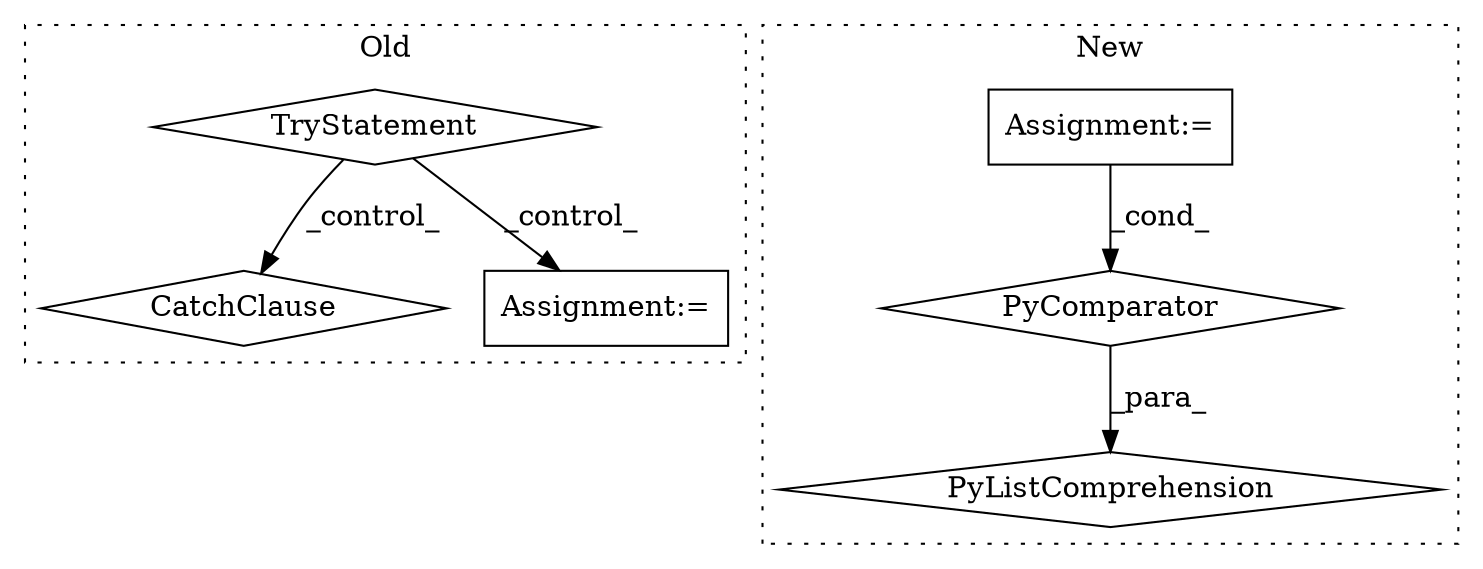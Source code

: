 digraph G {
subgraph cluster0 {
1 [label="CatchClause" a="12" s="2155,2185" l="11,2" shape="diamond"];
3 [label="TryStatement" a="54" s="1785" l="4" shape="diamond"];
6 [label="Assignment:=" a="7" s="1803" l="1" shape="box"];
label = "Old";
style="dotted";
}
subgraph cluster1 {
2 [label="PyListComprehension" a="109" s="1883" l="370" shape="diamond"];
4 [label="Assignment:=" a="7" s="1997" l="248" shape="box"];
5 [label="PyComparator" a="113" s="1997" l="248" shape="diamond"];
label = "New";
style="dotted";
}
3 -> 1 [label="_control_"];
3 -> 6 [label="_control_"];
4 -> 5 [label="_cond_"];
5 -> 2 [label="_para_"];
}